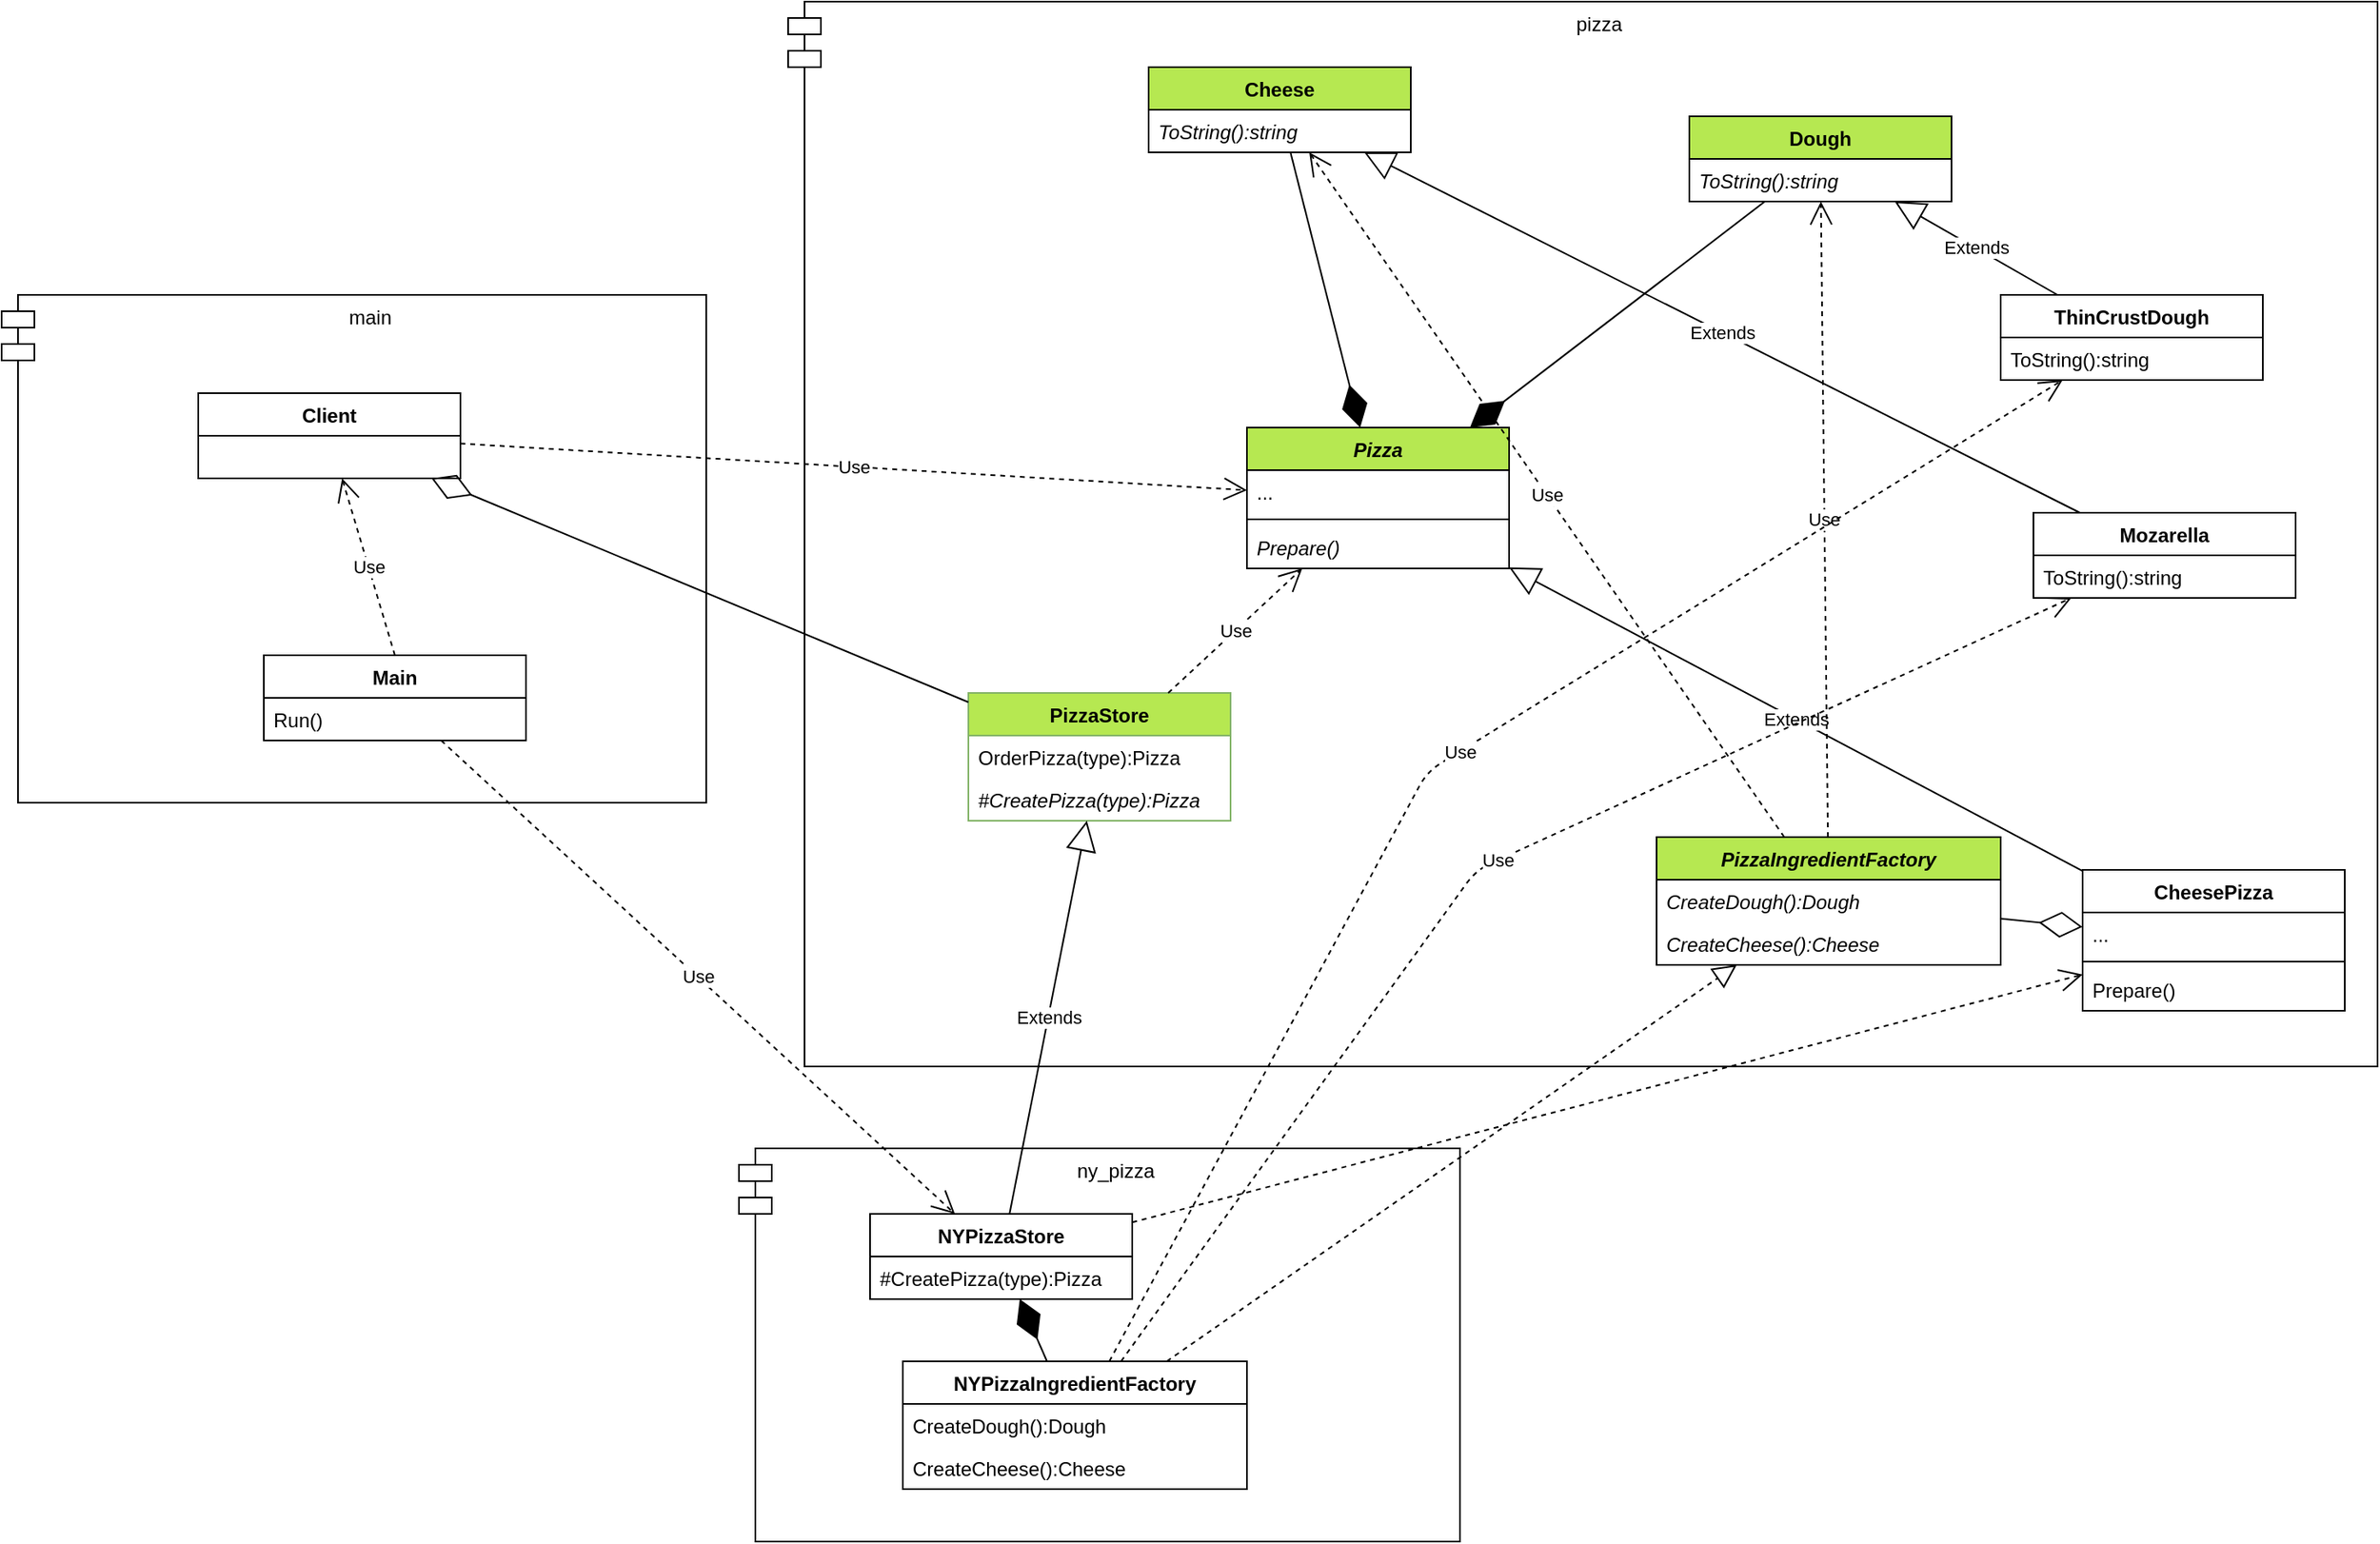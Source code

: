 <mxfile version="21.7.5" type="device">
  <diagram id="54ehfs4WmmA7Fh39wg9O" name="Страница 1">
    <mxGraphModel dx="2049" dy="2375" grid="1" gridSize="10" guides="1" tooltips="1" connect="1" arrows="1" fold="1" page="1" pageScale="1" pageWidth="827" pageHeight="1169" math="0" shadow="0">
      <root>
        <mxCell id="0" />
        <mxCell id="1" parent="0" />
        <mxCell id="FVAEuLFO7a_ypMNpvuLz-67" value="main" style="shape=module;align=left;spacingLeft=20;align=center;verticalAlign=top;fillColor=none;" parent="1" vertex="1">
          <mxGeometry x="180" y="49" width="430" height="310" as="geometry" />
        </mxCell>
        <mxCell id="FVAEuLFO7a_ypMNpvuLz-63" value="ny_pizza" style="shape=module;align=left;spacingLeft=20;align=center;verticalAlign=top;fillColor=none;" parent="1" vertex="1">
          <mxGeometry x="630" y="570" width="440" height="240" as="geometry" />
        </mxCell>
        <mxCell id="FVAEuLFO7a_ypMNpvuLz-62" value="pizza" style="shape=module;align=left;spacingLeft=20;align=center;verticalAlign=top;fillColor=none;" parent="1" vertex="1">
          <mxGeometry x="660" y="-130" width="970" height="650" as="geometry" />
        </mxCell>
        <mxCell id="FVAEuLFO7a_ypMNpvuLz-1" value="Client" style="swimlane;fontStyle=1;align=center;verticalAlign=top;childLayout=stackLayout;horizontal=1;startSize=26;horizontalStack=0;resizeParent=1;resizeParentMax=0;resizeLast=0;collapsible=1;marginBottom=0;" parent="1" vertex="1">
          <mxGeometry x="300" y="109" width="160" height="52" as="geometry" />
        </mxCell>
        <mxCell id="FVAEuLFO7a_ypMNpvuLz-5" value="Pizza" style="swimlane;fontStyle=3;align=center;verticalAlign=top;childLayout=stackLayout;horizontal=1;startSize=26;horizontalStack=0;resizeParent=1;resizeParentMax=0;resizeLast=0;collapsible=1;marginBottom=0;fillColor=#B6E851;" parent="1" vertex="1">
          <mxGeometry x="940" y="130" width="160" height="86" as="geometry" />
        </mxCell>
        <mxCell id="FVAEuLFO7a_ypMNpvuLz-6" value="..." style="text;strokeColor=none;fillColor=none;align=left;verticalAlign=top;spacingLeft=4;spacingRight=4;overflow=hidden;rotatable=0;points=[[0,0.5],[1,0.5]];portConstraint=eastwest;" parent="FVAEuLFO7a_ypMNpvuLz-5" vertex="1">
          <mxGeometry y="26" width="160" height="26" as="geometry" />
        </mxCell>
        <mxCell id="FVAEuLFO7a_ypMNpvuLz-7" value="" style="line;strokeWidth=1;fillColor=none;align=left;verticalAlign=middle;spacingTop=-1;spacingLeft=3;spacingRight=3;rotatable=0;labelPosition=right;points=[];portConstraint=eastwest;" parent="FVAEuLFO7a_ypMNpvuLz-5" vertex="1">
          <mxGeometry y="52" width="160" height="8" as="geometry" />
        </mxCell>
        <mxCell id="FVAEuLFO7a_ypMNpvuLz-8" value="Prepare()" style="text;strokeColor=none;fillColor=none;align=left;verticalAlign=top;spacingLeft=4;spacingRight=4;overflow=hidden;rotatable=0;points=[[0,0.5],[1,0.5]];portConstraint=eastwest;fontStyle=2" parent="FVAEuLFO7a_ypMNpvuLz-5" vertex="1">
          <mxGeometry y="60" width="160" height="26" as="geometry" />
        </mxCell>
        <mxCell id="FVAEuLFO7a_ypMNpvuLz-9" value="Use" style="endArrow=open;endSize=12;dashed=1;html=1;" parent="1" source="FVAEuLFO7a_ypMNpvuLz-1" target="FVAEuLFO7a_ypMNpvuLz-5" edge="1">
          <mxGeometry width="160" relative="1" as="geometry">
            <mxPoint x="750" y="460" as="sourcePoint" />
            <mxPoint x="910" y="460" as="targetPoint" />
          </mxGeometry>
        </mxCell>
        <mxCell id="FVAEuLFO7a_ypMNpvuLz-10" value="PizzaStore" style="swimlane;fontStyle=1;align=center;verticalAlign=top;childLayout=stackLayout;horizontal=1;startSize=26;horizontalStack=0;resizeParent=1;resizeParentMax=0;resizeLast=0;collapsible=1;marginBottom=0;strokeColor=#82b366;fillColor=#B6E851;" parent="1" vertex="1">
          <mxGeometry x="770" y="292" width="160" height="78" as="geometry" />
        </mxCell>
        <mxCell id="FVAEuLFO7a_ypMNpvuLz-12" value="OrderPizza(type):Pizza" style="text;strokeColor=none;fillColor=none;align=left;verticalAlign=top;spacingLeft=4;spacingRight=4;overflow=hidden;rotatable=0;points=[[0,0.5],[1,0.5]];portConstraint=eastwest;" parent="FVAEuLFO7a_ypMNpvuLz-10" vertex="1">
          <mxGeometry y="26" width="160" height="26" as="geometry" />
        </mxCell>
        <mxCell id="FVAEuLFO7a_ypMNpvuLz-16" value="#CreatePizza(type):Pizza" style="text;strokeColor=none;fillColor=none;align=left;verticalAlign=top;spacingLeft=4;spacingRight=4;overflow=hidden;rotatable=0;points=[[0,0.5],[1,0.5]];portConstraint=eastwest;fontStyle=2" parent="FVAEuLFO7a_ypMNpvuLz-10" vertex="1">
          <mxGeometry y="52" width="160" height="26" as="geometry" />
        </mxCell>
        <mxCell id="FVAEuLFO7a_ypMNpvuLz-11" value="" style="endArrow=diamondThin;endFill=0;endSize=24;html=1;" parent="1" source="FVAEuLFO7a_ypMNpvuLz-10" target="FVAEuLFO7a_ypMNpvuLz-1" edge="1">
          <mxGeometry width="160" relative="1" as="geometry">
            <mxPoint x="180" y="370" as="sourcePoint" />
            <mxPoint x="340" y="370" as="targetPoint" />
          </mxGeometry>
        </mxCell>
        <mxCell id="FVAEuLFO7a_ypMNpvuLz-13" value="Use" style="endArrow=open;endSize=12;dashed=1;html=1;" parent="1" source="FVAEuLFO7a_ypMNpvuLz-10" target="FVAEuLFO7a_ypMNpvuLz-5" edge="1">
          <mxGeometry width="160" relative="1" as="geometry">
            <mxPoint x="940" y="330" as="sourcePoint" />
            <mxPoint x="1100" y="330" as="targetPoint" />
          </mxGeometry>
        </mxCell>
        <mxCell id="FVAEuLFO7a_ypMNpvuLz-14" value="NYPizzaStore" style="swimlane;fontStyle=1;align=center;verticalAlign=top;childLayout=stackLayout;horizontal=1;startSize=26;horizontalStack=0;resizeParent=1;resizeParentMax=0;resizeLast=0;collapsible=1;marginBottom=0;" parent="1" vertex="1">
          <mxGeometry x="710" y="610" width="160" height="52" as="geometry" />
        </mxCell>
        <mxCell id="FVAEuLFO7a_ypMNpvuLz-17" value="#CreatePizza(type):Pizza" style="text;strokeColor=none;fillColor=none;align=left;verticalAlign=top;spacingLeft=4;spacingRight=4;overflow=hidden;rotatable=0;points=[[0,0.5],[1,0.5]];portConstraint=eastwest;fontStyle=0" parent="FVAEuLFO7a_ypMNpvuLz-14" vertex="1">
          <mxGeometry y="26" width="160" height="26" as="geometry" />
        </mxCell>
        <mxCell id="FVAEuLFO7a_ypMNpvuLz-15" value="Extends" style="endArrow=block;endSize=16;endFill=0;html=1;" parent="1" source="FVAEuLFO7a_ypMNpvuLz-14" target="FVAEuLFO7a_ypMNpvuLz-10" edge="1">
          <mxGeometry width="160" relative="1" as="geometry">
            <mxPoint x="410" y="460" as="sourcePoint" />
            <mxPoint x="570" y="460" as="targetPoint" />
          </mxGeometry>
        </mxCell>
        <mxCell id="FVAEuLFO7a_ypMNpvuLz-18" value="CheesePizza" style="swimlane;fontStyle=1;align=center;verticalAlign=top;childLayout=stackLayout;horizontal=1;startSize=26;horizontalStack=0;resizeParent=1;resizeParentMax=0;resizeLast=0;collapsible=1;marginBottom=0;" parent="1" vertex="1">
          <mxGeometry x="1450" y="400" width="160" height="86" as="geometry" />
        </mxCell>
        <mxCell id="FVAEuLFO7a_ypMNpvuLz-19" value="..." style="text;strokeColor=none;fillColor=none;align=left;verticalAlign=top;spacingLeft=4;spacingRight=4;overflow=hidden;rotatable=0;points=[[0,0.5],[1,0.5]];portConstraint=eastwest;" parent="FVAEuLFO7a_ypMNpvuLz-18" vertex="1">
          <mxGeometry y="26" width="160" height="26" as="geometry" />
        </mxCell>
        <mxCell id="FVAEuLFO7a_ypMNpvuLz-20" value="" style="line;strokeWidth=1;fillColor=none;align=left;verticalAlign=middle;spacingTop=-1;spacingLeft=3;spacingRight=3;rotatable=0;labelPosition=right;points=[];portConstraint=eastwest;" parent="FVAEuLFO7a_ypMNpvuLz-18" vertex="1">
          <mxGeometry y="52" width="160" height="8" as="geometry" />
        </mxCell>
        <mxCell id="FVAEuLFO7a_ypMNpvuLz-21" value="Prepare()" style="text;strokeColor=none;fillColor=none;align=left;verticalAlign=top;spacingLeft=4;spacingRight=4;overflow=hidden;rotatable=0;points=[[0,0.5],[1,0.5]];portConstraint=eastwest;fontStyle=0" parent="FVAEuLFO7a_ypMNpvuLz-18" vertex="1">
          <mxGeometry y="60" width="160" height="26" as="geometry" />
        </mxCell>
        <mxCell id="FVAEuLFO7a_ypMNpvuLz-22" value="Extends" style="endArrow=block;endSize=16;endFill=0;html=1;" parent="1" source="FVAEuLFO7a_ypMNpvuLz-18" target="FVAEuLFO7a_ypMNpvuLz-5" edge="1">
          <mxGeometry width="160" relative="1" as="geometry">
            <mxPoint x="839.216" y="322" as="sourcePoint" />
            <mxPoint x="827.001" y="220" as="targetPoint" />
          </mxGeometry>
        </mxCell>
        <mxCell id="FVAEuLFO7a_ypMNpvuLz-24" value="" style="endArrow=open;endSize=12;dashed=1;html=1;" parent="1" source="FVAEuLFO7a_ypMNpvuLz-14" target="FVAEuLFO7a_ypMNpvuLz-18" edge="1">
          <mxGeometry width="160" relative="1" as="geometry">
            <mxPoint x="880.001" y="654" as="sourcePoint" />
            <mxPoint x="955.905" y="570" as="targetPoint" />
          </mxGeometry>
        </mxCell>
        <mxCell id="FVAEuLFO7a_ypMNpvuLz-25" value="PizzaIngredientFactory" style="swimlane;fontStyle=3;align=center;verticalAlign=top;childLayout=stackLayout;horizontal=1;startSize=26;horizontalStack=0;resizeParent=1;resizeParentMax=0;resizeLast=0;collapsible=1;marginBottom=0;fillColor=#B6E851;" parent="1" vertex="1">
          <mxGeometry x="1190" y="380" width="210" height="78" as="geometry" />
        </mxCell>
        <mxCell id="FVAEuLFO7a_ypMNpvuLz-26" value="CreateDough():Dough" style="text;strokeColor=none;fillColor=none;align=left;verticalAlign=top;spacingLeft=4;spacingRight=4;overflow=hidden;rotatable=0;points=[[0,0.5],[1,0.5]];portConstraint=eastwest;fontStyle=2" parent="FVAEuLFO7a_ypMNpvuLz-25" vertex="1">
          <mxGeometry y="26" width="210" height="26" as="geometry" />
        </mxCell>
        <mxCell id="FVAEuLFO7a_ypMNpvuLz-29" value="CreateCheese():Cheese" style="text;strokeColor=none;fillColor=none;align=left;verticalAlign=top;spacingLeft=4;spacingRight=4;overflow=hidden;rotatable=0;points=[[0,0.5],[1,0.5]];portConstraint=eastwest;fontStyle=2" parent="FVAEuLFO7a_ypMNpvuLz-25" vertex="1">
          <mxGeometry y="52" width="210" height="26" as="geometry" />
        </mxCell>
        <mxCell id="FVAEuLFO7a_ypMNpvuLz-30" value="" style="endArrow=diamondThin;endFill=0;endSize=24;html=1;" parent="1" source="FVAEuLFO7a_ypMNpvuLz-25" target="FVAEuLFO7a_ypMNpvuLz-18" edge="1">
          <mxGeometry width="160" relative="1" as="geometry">
            <mxPoint x="890" y="728" as="sourcePoint" />
            <mxPoint x="1050" y="728" as="targetPoint" />
          </mxGeometry>
        </mxCell>
        <mxCell id="FVAEuLFO7a_ypMNpvuLz-31" value="Cheese" style="swimlane;fontStyle=1;align=center;verticalAlign=top;childLayout=stackLayout;horizontal=1;startSize=26;horizontalStack=0;resizeParent=1;resizeParentMax=0;resizeLast=0;collapsible=1;marginBottom=0;fillColor=#B6E851;" parent="1" vertex="1">
          <mxGeometry x="880" y="-90" width="160" height="52" as="geometry" />
        </mxCell>
        <mxCell id="FVAEuLFO7a_ypMNpvuLz-32" value="ToString():string" style="text;strokeColor=none;fillColor=none;align=left;verticalAlign=top;spacingLeft=4;spacingRight=4;overflow=hidden;rotatable=0;points=[[0,0.5],[1,0.5]];portConstraint=eastwest;fontStyle=2" parent="FVAEuLFO7a_ypMNpvuLz-31" vertex="1">
          <mxGeometry y="26" width="160" height="26" as="geometry" />
        </mxCell>
        <mxCell id="FVAEuLFO7a_ypMNpvuLz-35" value="Mozarella" style="swimlane;fontStyle=1;align=center;verticalAlign=top;childLayout=stackLayout;horizontal=1;startSize=26;horizontalStack=0;resizeParent=1;resizeParentMax=0;resizeLast=0;collapsible=1;marginBottom=0;" parent="1" vertex="1">
          <mxGeometry x="1420" y="182" width="160" height="52" as="geometry" />
        </mxCell>
        <mxCell id="FVAEuLFO7a_ypMNpvuLz-36" value="ToString():string" style="text;strokeColor=none;fillColor=none;align=left;verticalAlign=top;spacingLeft=4;spacingRight=4;overflow=hidden;rotatable=0;points=[[0,0.5],[1,0.5]];portConstraint=eastwest;fontStyle=0" parent="FVAEuLFO7a_ypMNpvuLz-35" vertex="1">
          <mxGeometry y="26" width="160" height="26" as="geometry" />
        </mxCell>
        <mxCell id="FVAEuLFO7a_ypMNpvuLz-37" value="Extends" style="endArrow=block;endSize=16;endFill=0;html=1;" parent="1" source="FVAEuLFO7a_ypMNpvuLz-35" target="FVAEuLFO7a_ypMNpvuLz-31" edge="1">
          <mxGeometry width="160" relative="1" as="geometry">
            <mxPoint x="1679.996" y="532" as="sourcePoint" />
            <mxPoint x="1667.781" y="430" as="targetPoint" />
          </mxGeometry>
        </mxCell>
        <mxCell id="FVAEuLFO7a_ypMNpvuLz-38" value="Dough" style="swimlane;fontStyle=1;align=center;verticalAlign=top;childLayout=stackLayout;horizontal=1;startSize=26;horizontalStack=0;resizeParent=1;resizeParentMax=0;resizeLast=0;collapsible=1;marginBottom=0;fillColor=#B6E851;" parent="1" vertex="1">
          <mxGeometry x="1210" y="-60" width="160" height="52" as="geometry" />
        </mxCell>
        <mxCell id="FVAEuLFO7a_ypMNpvuLz-39" value="ToString():string" style="text;strokeColor=none;fillColor=none;align=left;verticalAlign=top;spacingLeft=4;spacingRight=4;overflow=hidden;rotatable=0;points=[[0,0.5],[1,0.5]];portConstraint=eastwest;fontStyle=2" parent="FVAEuLFO7a_ypMNpvuLz-38" vertex="1">
          <mxGeometry y="26" width="160" height="26" as="geometry" />
        </mxCell>
        <mxCell id="FVAEuLFO7a_ypMNpvuLz-40" value="ThinCrustDough" style="swimlane;fontStyle=1;align=center;verticalAlign=top;childLayout=stackLayout;horizontal=1;startSize=26;horizontalStack=0;resizeParent=1;resizeParentMax=0;resizeLast=0;collapsible=1;marginBottom=0;" parent="1" vertex="1">
          <mxGeometry x="1400" y="49" width="160" height="52" as="geometry" />
        </mxCell>
        <mxCell id="FVAEuLFO7a_ypMNpvuLz-41" value="ToString():string" style="text;strokeColor=none;fillColor=none;align=left;verticalAlign=top;spacingLeft=4;spacingRight=4;overflow=hidden;rotatable=0;points=[[0,0.5],[1,0.5]];portConstraint=eastwest;fontStyle=0" parent="FVAEuLFO7a_ypMNpvuLz-40" vertex="1">
          <mxGeometry y="26" width="160" height="26" as="geometry" />
        </mxCell>
        <mxCell id="FVAEuLFO7a_ypMNpvuLz-42" value="Extends" style="endArrow=block;endSize=16;endFill=0;html=1;" parent="1" source="FVAEuLFO7a_ypMNpvuLz-40" target="FVAEuLFO7a_ypMNpvuLz-38" edge="1">
          <mxGeometry width="160" relative="1" as="geometry">
            <mxPoint x="1879.996" y="532" as="sourcePoint" />
            <mxPoint x="1867.781" y="430" as="targetPoint" />
          </mxGeometry>
        </mxCell>
        <mxCell id="FVAEuLFO7a_ypMNpvuLz-43" value="Use" style="endArrow=open;endSize=12;dashed=1;html=1;" parent="1" source="FVAEuLFO7a_ypMNpvuLz-25" target="FVAEuLFO7a_ypMNpvuLz-31" edge="1">
          <mxGeometry width="160" relative="1" as="geometry">
            <mxPoint x="1490.001" y="474" as="sourcePoint" />
            <mxPoint x="1565.905" y="390" as="targetPoint" />
          </mxGeometry>
        </mxCell>
        <mxCell id="FVAEuLFO7a_ypMNpvuLz-44" value="Use" style="endArrow=open;endSize=12;dashed=1;html=1;" parent="1" source="FVAEuLFO7a_ypMNpvuLz-25" target="FVAEuLFO7a_ypMNpvuLz-38" edge="1">
          <mxGeometry width="160" relative="1" as="geometry">
            <mxPoint x="1490.001" y="474" as="sourcePoint" />
            <mxPoint x="1565.905" y="390" as="targetPoint" />
          </mxGeometry>
        </mxCell>
        <mxCell id="FVAEuLFO7a_ypMNpvuLz-45" value="" style="endArrow=diamondThin;endFill=1;endSize=24;html=1;" parent="1" source="FVAEuLFO7a_ypMNpvuLz-31" target="FVAEuLFO7a_ypMNpvuLz-5" edge="1">
          <mxGeometry width="160" relative="1" as="geometry">
            <mxPoint x="1170" y="150" as="sourcePoint" />
            <mxPoint x="1330" y="150" as="targetPoint" />
          </mxGeometry>
        </mxCell>
        <mxCell id="FVAEuLFO7a_ypMNpvuLz-46" value="" style="endArrow=diamondThin;endFill=1;endSize=24;html=1;" parent="1" source="FVAEuLFO7a_ypMNpvuLz-38" target="FVAEuLFO7a_ypMNpvuLz-5" edge="1">
          <mxGeometry width="160" relative="1" as="geometry">
            <mxPoint x="1170" y="150" as="sourcePoint" />
            <mxPoint x="1330" y="150" as="targetPoint" />
          </mxGeometry>
        </mxCell>
        <mxCell id="FVAEuLFO7a_ypMNpvuLz-47" value="NYPizzaIngredientFactory" style="swimlane;fontStyle=1;align=center;verticalAlign=top;childLayout=stackLayout;horizontal=1;startSize=26;horizontalStack=0;resizeParent=1;resizeParentMax=0;resizeLast=0;collapsible=1;marginBottom=0;" parent="1" vertex="1">
          <mxGeometry x="730" y="700" width="210" height="78" as="geometry" />
        </mxCell>
        <mxCell id="FVAEuLFO7a_ypMNpvuLz-48" value="CreateDough():Dough" style="text;strokeColor=none;fillColor=none;align=left;verticalAlign=top;spacingLeft=4;spacingRight=4;overflow=hidden;rotatable=0;points=[[0,0.5],[1,0.5]];portConstraint=eastwest;fontStyle=0" parent="FVAEuLFO7a_ypMNpvuLz-47" vertex="1">
          <mxGeometry y="26" width="210" height="26" as="geometry" />
        </mxCell>
        <mxCell id="FVAEuLFO7a_ypMNpvuLz-49" value="CreateCheese():Cheese" style="text;strokeColor=none;fillColor=none;align=left;verticalAlign=top;spacingLeft=4;spacingRight=4;overflow=hidden;rotatable=0;points=[[0,0.5],[1,0.5]];portConstraint=eastwest;fontStyle=0" parent="FVAEuLFO7a_ypMNpvuLz-47" vertex="1">
          <mxGeometry y="52" width="210" height="26" as="geometry" />
        </mxCell>
        <mxCell id="FVAEuLFO7a_ypMNpvuLz-50" value="" style="endArrow=diamondThin;endFill=1;endSize=24;html=1;" parent="1" source="FVAEuLFO7a_ypMNpvuLz-47" target="FVAEuLFO7a_ypMNpvuLz-14" edge="1">
          <mxGeometry width="160" relative="1" as="geometry">
            <mxPoint x="950" y="830" as="sourcePoint" />
            <mxPoint x="1110" y="830" as="targetPoint" />
          </mxGeometry>
        </mxCell>
        <mxCell id="FVAEuLFO7a_ypMNpvuLz-51" value="" style="endArrow=block;dashed=1;endFill=0;endSize=12;html=1;" parent="1" source="FVAEuLFO7a_ypMNpvuLz-47" target="FVAEuLFO7a_ypMNpvuLz-25" edge="1">
          <mxGeometry width="160" relative="1" as="geometry">
            <mxPoint x="1400" y="660" as="sourcePoint" />
            <mxPoint x="1560" y="660" as="targetPoint" />
          </mxGeometry>
        </mxCell>
        <mxCell id="FVAEuLFO7a_ypMNpvuLz-52" value="Use" style="endArrow=open;endSize=12;dashed=1;html=1;" parent="1" source="FVAEuLFO7a_ypMNpvuLz-47" target="FVAEuLFO7a_ypMNpvuLz-35" edge="1">
          <mxGeometry width="160" relative="1" as="geometry">
            <mxPoint x="1540" y="600" as="sourcePoint" />
            <mxPoint x="1700" y="600" as="targetPoint" />
            <Array as="points">
              <mxPoint x="1080" y="400" />
            </Array>
          </mxGeometry>
        </mxCell>
        <mxCell id="FVAEuLFO7a_ypMNpvuLz-53" value="Use" style="endArrow=open;endSize=12;dashed=1;html=1;" parent="1" source="FVAEuLFO7a_ypMNpvuLz-47" target="FVAEuLFO7a_ypMNpvuLz-40" edge="1">
          <mxGeometry width="160" relative="1" as="geometry">
            <mxPoint x="1540" y="600" as="sourcePoint" />
            <mxPoint x="1700" y="600" as="targetPoint" />
            <Array as="points">
              <mxPoint x="1050" y="340" />
            </Array>
          </mxGeometry>
        </mxCell>
        <mxCell id="FVAEuLFO7a_ypMNpvuLz-54" value="Main" style="swimlane;fontStyle=1;align=center;verticalAlign=top;childLayout=stackLayout;horizontal=1;startSize=26;horizontalStack=0;resizeParent=1;resizeParentMax=0;resizeLast=0;collapsible=1;marginBottom=0;" parent="1" vertex="1">
          <mxGeometry x="340" y="269" width="160" height="52" as="geometry" />
        </mxCell>
        <mxCell id="FVAEuLFO7a_ypMNpvuLz-55" value="Run()" style="text;strokeColor=none;fillColor=none;align=left;verticalAlign=top;spacingLeft=4;spacingRight=4;overflow=hidden;rotatable=0;points=[[0,0.5],[1,0.5]];portConstraint=eastwest;" parent="FVAEuLFO7a_ypMNpvuLz-54" vertex="1">
          <mxGeometry y="26" width="160" height="26" as="geometry" />
        </mxCell>
        <mxCell id="FVAEuLFO7a_ypMNpvuLz-58" value="Use" style="endArrow=open;endSize=12;dashed=1;html=1;" parent="1" source="FVAEuLFO7a_ypMNpvuLz-54" target="FVAEuLFO7a_ypMNpvuLz-14" edge="1">
          <mxGeometry width="160" relative="1" as="geometry">
            <mxPoint x="690" y="650" as="sourcePoint" />
            <mxPoint x="850" y="650" as="targetPoint" />
          </mxGeometry>
        </mxCell>
        <mxCell id="FVAEuLFO7a_ypMNpvuLz-59" value="Use" style="endArrow=open;endSize=12;dashed=1;html=1;exitX=0.5;exitY=0;exitDx=0;exitDy=0;" parent="1" source="FVAEuLFO7a_ypMNpvuLz-54" target="FVAEuLFO7a_ypMNpvuLz-1" edge="1">
          <mxGeometry width="160" relative="1" as="geometry">
            <mxPoint x="830" y="659" as="sourcePoint" />
            <mxPoint x="990" y="659" as="targetPoint" />
          </mxGeometry>
        </mxCell>
      </root>
    </mxGraphModel>
  </diagram>
</mxfile>

